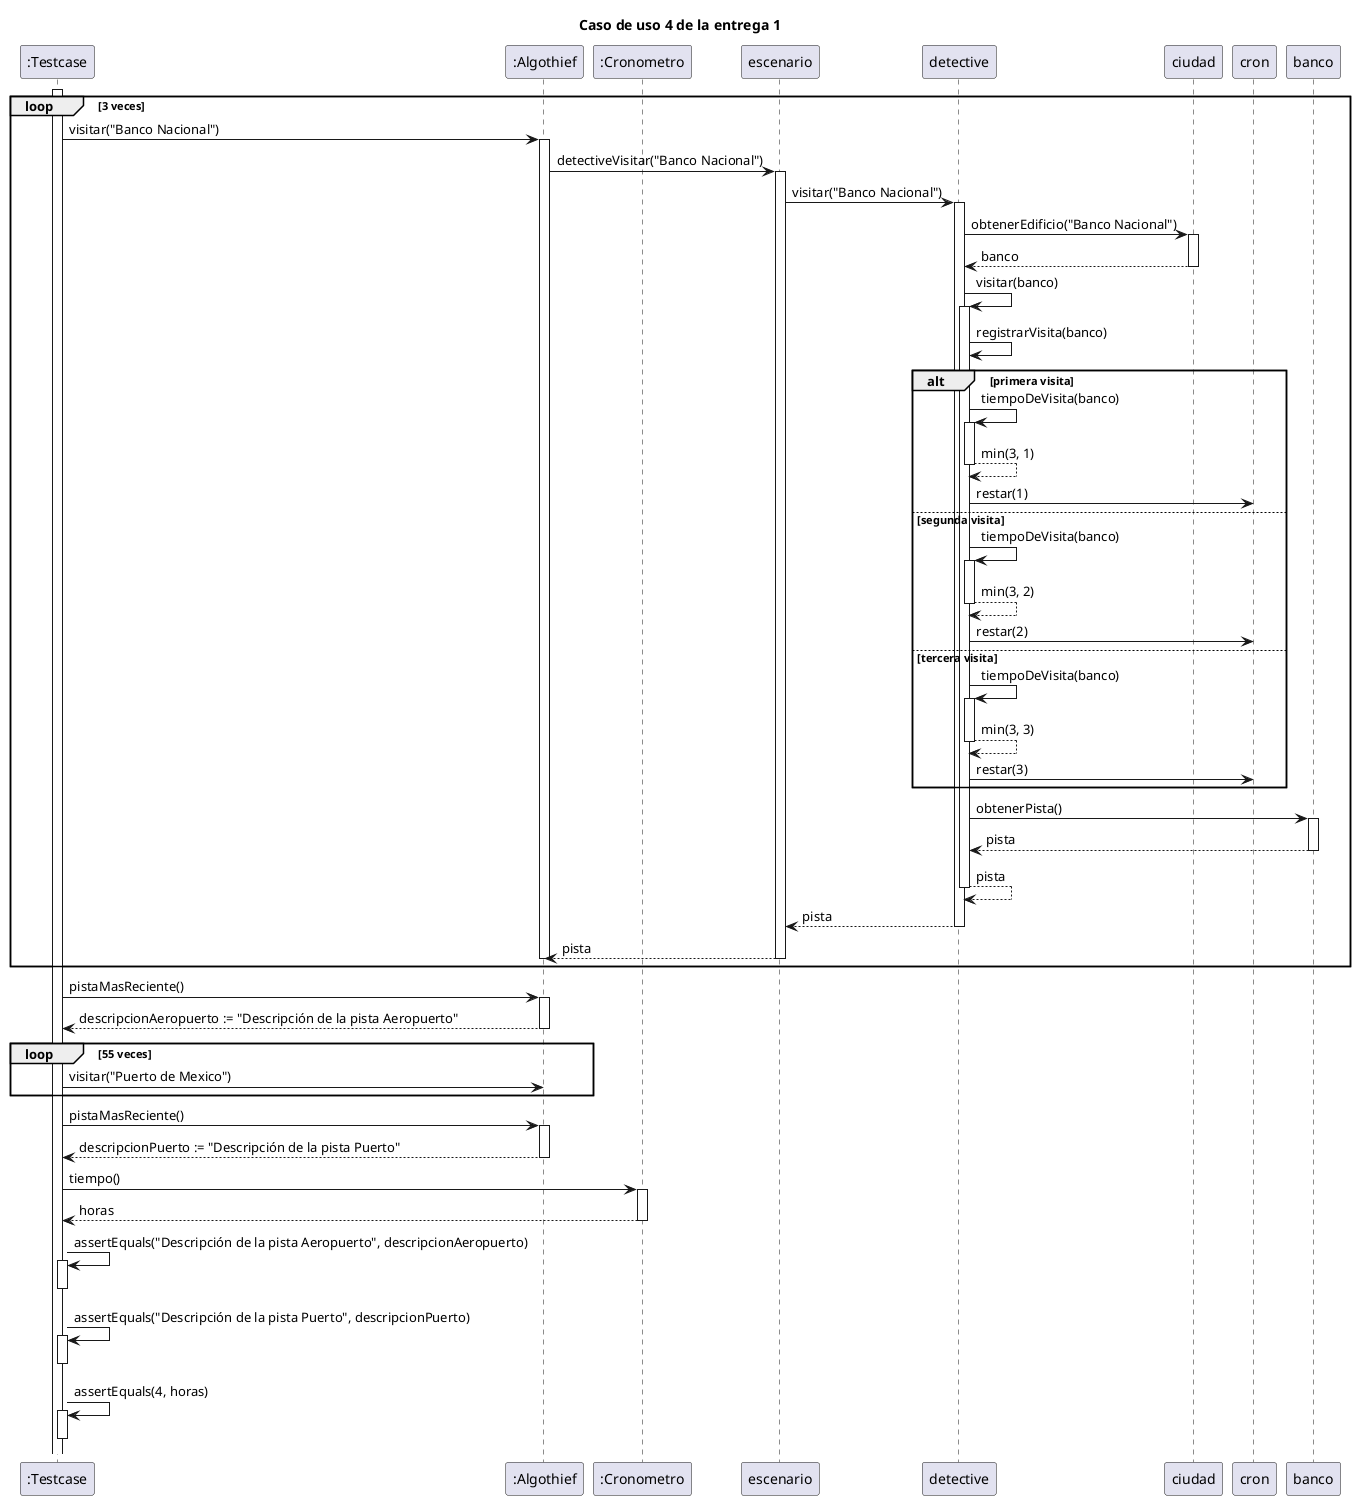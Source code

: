 @startuml

title "Caso de uso 4 de la entrega 1"

participant ":Testcase" as testcase
participant ":Algothief" as algothief
participant ":Cronometro" as cronometro


activate testcase
loop 3 veces
    testcase -> algothief++: visitar("Banco Nacional")
        algothief -> escenario++: detectiveVisitar("Banco Nacional")
            escenario -> detective++: visitar("Banco Nacional")
                detective -> ciudad++: obtenerEdificio("Banco Nacional")
                    return banco
                detective -> detective++: visitar(banco)
                    detective -> detective: registrarVisita(banco)
                    alt primera visita
                        detective -> detective++: tiempoDeVisita(banco)
                        return min(3, 1)
                    detective -> cron: restar(1)
                    else segunda visita
                        detective -> detective++: tiempoDeVisita(banco)
                        return min(3, 2)
                    detective -> cron: restar(2)
                    else tercera visita
                        detective -> detective++: tiempoDeVisita(banco)
                        return min(3, 3)
                    detective -> cron: restar(3)
                    end alt
                    detective -> banco++: obtenerPista()
                        return pista
                    return pista
                return pista
            return pista
        deactivate algothief
end loop
testcase -> algothief++: pistaMasReciente()
    return descripcionAeropuerto := "Descripción de la pista Aeropuerto"

loop 55 veces
    testcase -> algothief: visitar("Puerto de Mexico")
end loop
testcase -> algothief++: pistaMasReciente()
    return descripcionPuerto := "Descripción de la pista Puerto"


testcase -> cronometro++: tiempo()
    return horas

testcase -> testcase++: assertEquals("Descripción de la pista Aeropuerto", descripcionAeropuerto)
deactivate testcase

testcase -> testcase++: assertEquals("Descripción de la pista Puerto", descripcionPuerto)
deactivate testcase

testcase -> testcase++: assertEquals(4, horas)
deactivate testcase

@enduml